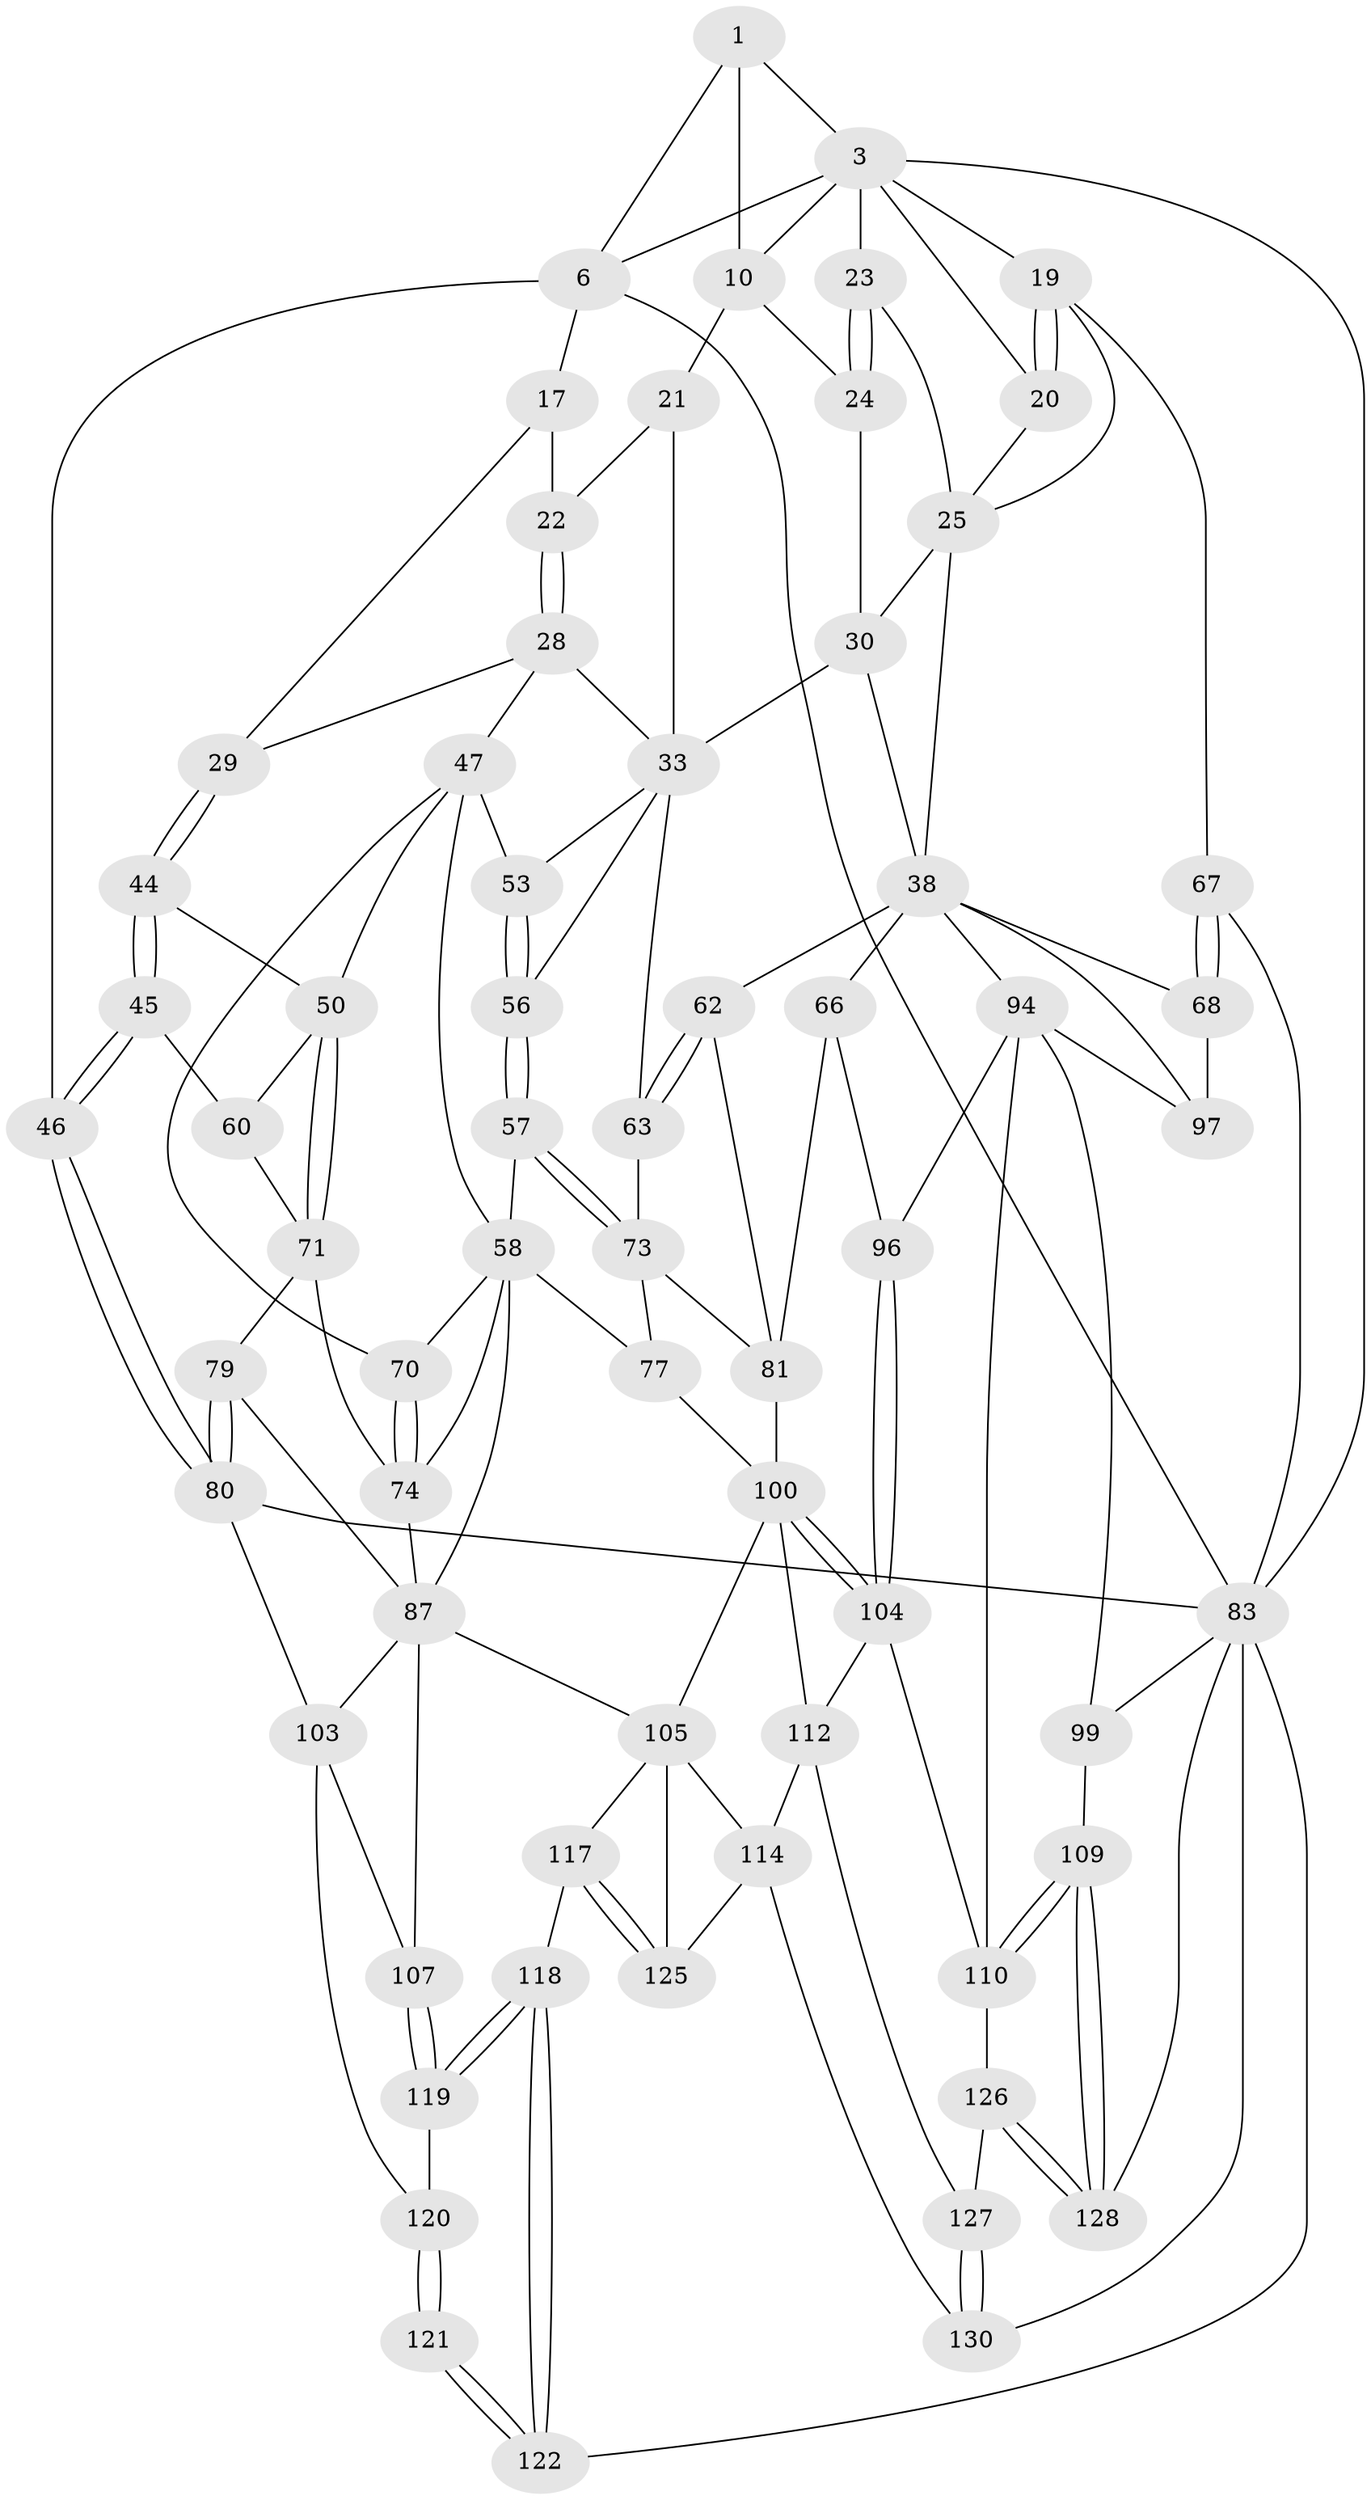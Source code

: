// original degree distribution, {3: 0.015151515151515152, 4: 0.22727272727272727, 5: 0.5454545454545454, 6: 0.21212121212121213}
// Generated by graph-tools (version 1.1) at 2025/21/03/04/25 18:21:19]
// undirected, 66 vertices, 150 edges
graph export_dot {
graph [start="1"]
  node [color=gray90,style=filled];
  1 [pos="+0.41516318290149334+0",super="+2+8"];
  3 [pos="+0.7607532513087413+0",super="+12+4"];
  6 [pos="+0+0",super="+7+16"];
  10 [pos="+0.5267864228699937+0.13004643042398994",super="+13+11"];
  17 [pos="+0.10738230259643676+0.12727018433860082",super="+18"];
  19 [pos="+1+0",super="+42"];
  20 [pos="+0.848819642605479+0.18447252778555873"];
  21 [pos="+0.4287568694490225+0.22736408376885867"];
  22 [pos="+0.2513196903084727+0.12863884200964154"];
  23 [pos="+0.6723610225503867+0.15705747331203618"];
  24 [pos="+0.6177988769556373+0.16762218229802467"];
  25 [pos="+0.8311470569454293+0.24099083534415286",super="+37+26"];
  28 [pos="+0.2670188363988911+0.31290051049420237",super="+43"];
  29 [pos="+0.2634971221587641+0.3137068490855562"];
  30 [pos="+0.682943502223304+0.2834727061047839",super="+31+36"];
  33 [pos="+0.5961501990834667+0.3384565846106075",super="+34+52"];
  38 [pos="+0.8535744499217622+0.3743722537896496",super="+64+39"];
  44 [pos="+0.22524002108613198+0.33529393673252467"];
  45 [pos="+0+0.2603600507810858"];
  46 [pos="+0+0.22919499623169517"];
  47 [pos="+0.35652037549344956+0.39409708904322877",super="+48"];
  50 [pos="+0.2618579278723082+0.47701767810023216",super="+51"];
  53 [pos="+0.5200718197759516+0.3598812835206895",super="+54"];
  56 [pos="+0.521647415767827+0.46118184424314923"];
  57 [pos="+0.507862532741603+0.48335951080807305"];
  58 [pos="+0.4813962329415044+0.4840017358384224",super="+69"];
  60 [pos="+0.14643698903661453+0.44949308847658564"];
  62 [pos="+0.6775980508499435+0.5346234071282175"];
  63 [pos="+0.6421794007708936+0.4878896775802951"];
  66 [pos="+0.75314558573063+0.5713398863427053",super="+91"];
  67 [pos="+1+0.518233874786463"];
  68 [pos="+1+0.5551253789663531"];
  70 [pos="+0.3856363261826786+0.5091476742600456"];
  71 [pos="+0.23763030624969342+0.5428276659159206",super="+72"];
  73 [pos="+0.5357345655642478+0.5270168382492842",super="+76"];
  74 [pos="+0.2749908438529626+0.557516789884651",super="+75"];
  77 [pos="+0.5169585966824564+0.6851033957448855"];
  79 [pos="+0.10326756067133423+0.5936807388628571"];
  80 [pos="+0+0.5092044882414729",super="+82"];
  81 [pos="+0.6358740671636084+0.5721763275913032",super="+92"];
  83 [pos="+0+1",super="+85+123"];
  87 [pos="+0.27856221565652284+0.7332723623299602",super="+88+90"];
  94 [pos="+0.8361162081728931+0.7294469118012317",super="+95+98"];
  96 [pos="+0.7941740829507703+0.7508584266375139"];
  97 [pos="+0.9679092050888258+0.6195343831180795"];
  99 [pos="+1+0.8688981996464514"];
  100 [pos="+0.6149097330744403+0.7163605846175348",super="+101"];
  103 [pos="+0.06978407306553001+0.741533683285853",super="+108"];
  104 [pos="+0.7077761519089425+0.8043339878583334",super="+111"];
  105 [pos="+0.5096315482832481+0.7880556941079013",super="+106+115"];
  107 [pos="+0.23026617046911677+0.7867666008092686"];
  109 [pos="+0.8730639900038898+0.8901918176438225"];
  110 [pos="+0.8557117896105961+0.8772696375818838",super="+116"];
  112 [pos="+0.6605594790630266+0.8871685371337724",super="+113"];
  114 [pos="+0.657044817328516+0.9007094329079951",super="+129"];
  117 [pos="+0.3858873555046505+0.9256622397785569"];
  118 [pos="+0.2703741187694192+0.930524002735659"];
  119 [pos="+0.2251829215495461+0.8310012382459825"];
  120 [pos="+0.08334921306912042+0.8387953310522018",super="+124"];
  121 [pos="+0+1"];
  122 [pos="+0+1"];
  125 [pos="+0.47707329107069807+1"];
  126 [pos="+0.7205763205752426+0.925930045944366"];
  127 [pos="+0.7144926743054438+0.9252436148162355"];
  128 [pos="+0.8299729605501993+1"];
  130 [pos="+0.635970563259138+1",super="+131"];
  1 -- 10 [weight=2];
  1 -- 3;
  1 -- 6;
  3 -- 19;
  3 -- 20;
  3 -- 6;
  3 -- 23;
  3 -- 10;
  3 -- 83;
  6 -- 83;
  6 -- 17 [weight=2];
  6 -- 46;
  10 -- 24;
  10 -- 21;
  17 -- 29;
  17 -- 22;
  19 -- 20;
  19 -- 20;
  19 -- 25;
  19 -- 67;
  20 -- 25;
  21 -- 22;
  21 -- 33;
  22 -- 28;
  22 -- 28;
  23 -- 24;
  23 -- 24;
  23 -- 25;
  24 -- 30;
  25 -- 38;
  25 -- 30 [weight=2];
  28 -- 29;
  28 -- 33;
  28 -- 47;
  29 -- 44;
  29 -- 44;
  30 -- 33 [weight=2];
  30 -- 38;
  33 -- 53;
  33 -- 56;
  33 -- 63;
  38 -- 97;
  38 -- 66 [weight=2];
  38 -- 68;
  38 -- 94;
  38 -- 62;
  44 -- 45;
  44 -- 45;
  44 -- 50;
  45 -- 46;
  45 -- 46;
  45 -- 60;
  46 -- 80;
  46 -- 80;
  47 -- 50;
  47 -- 70;
  47 -- 58;
  47 -- 53 [weight=2];
  50 -- 71;
  50 -- 71;
  50 -- 60;
  53 -- 56;
  53 -- 56;
  56 -- 57;
  56 -- 57;
  57 -- 58;
  57 -- 73;
  57 -- 73;
  58 -- 74;
  58 -- 70;
  58 -- 77;
  58 -- 87;
  60 -- 71;
  62 -- 63;
  62 -- 63;
  62 -- 81;
  63 -- 73;
  66 -- 96;
  66 -- 81;
  67 -- 68;
  67 -- 68;
  67 -- 83;
  68 -- 97;
  70 -- 74;
  70 -- 74;
  71 -- 74;
  71 -- 79;
  73 -- 81;
  73 -- 77;
  74 -- 87;
  77 -- 100;
  79 -- 80;
  79 -- 80;
  79 -- 87;
  80 -- 83;
  80 -- 103;
  81 -- 100;
  83 -- 128;
  83 -- 130 [weight=2];
  83 -- 99;
  83 -- 122;
  87 -- 107;
  87 -- 103;
  87 -- 105;
  94 -- 96;
  94 -- 110;
  94 -- 97;
  94 -- 99;
  96 -- 104;
  96 -- 104;
  99 -- 109;
  100 -- 104;
  100 -- 104;
  100 -- 112;
  100 -- 105;
  103 -- 120;
  103 -- 107;
  104 -- 112;
  104 -- 110;
  105 -- 117;
  105 -- 114;
  105 -- 125;
  107 -- 119;
  107 -- 119;
  109 -- 110;
  109 -- 110;
  109 -- 128;
  109 -- 128;
  110 -- 126;
  112 -- 114;
  112 -- 127;
  114 -- 125;
  114 -- 130;
  117 -- 118;
  117 -- 125;
  117 -- 125;
  118 -- 119;
  118 -- 119;
  118 -- 122;
  118 -- 122;
  119 -- 120;
  120 -- 121 [weight=2];
  120 -- 121;
  121 -- 122;
  121 -- 122;
  126 -- 127;
  126 -- 128;
  126 -- 128;
  127 -- 130;
  127 -- 130;
}
